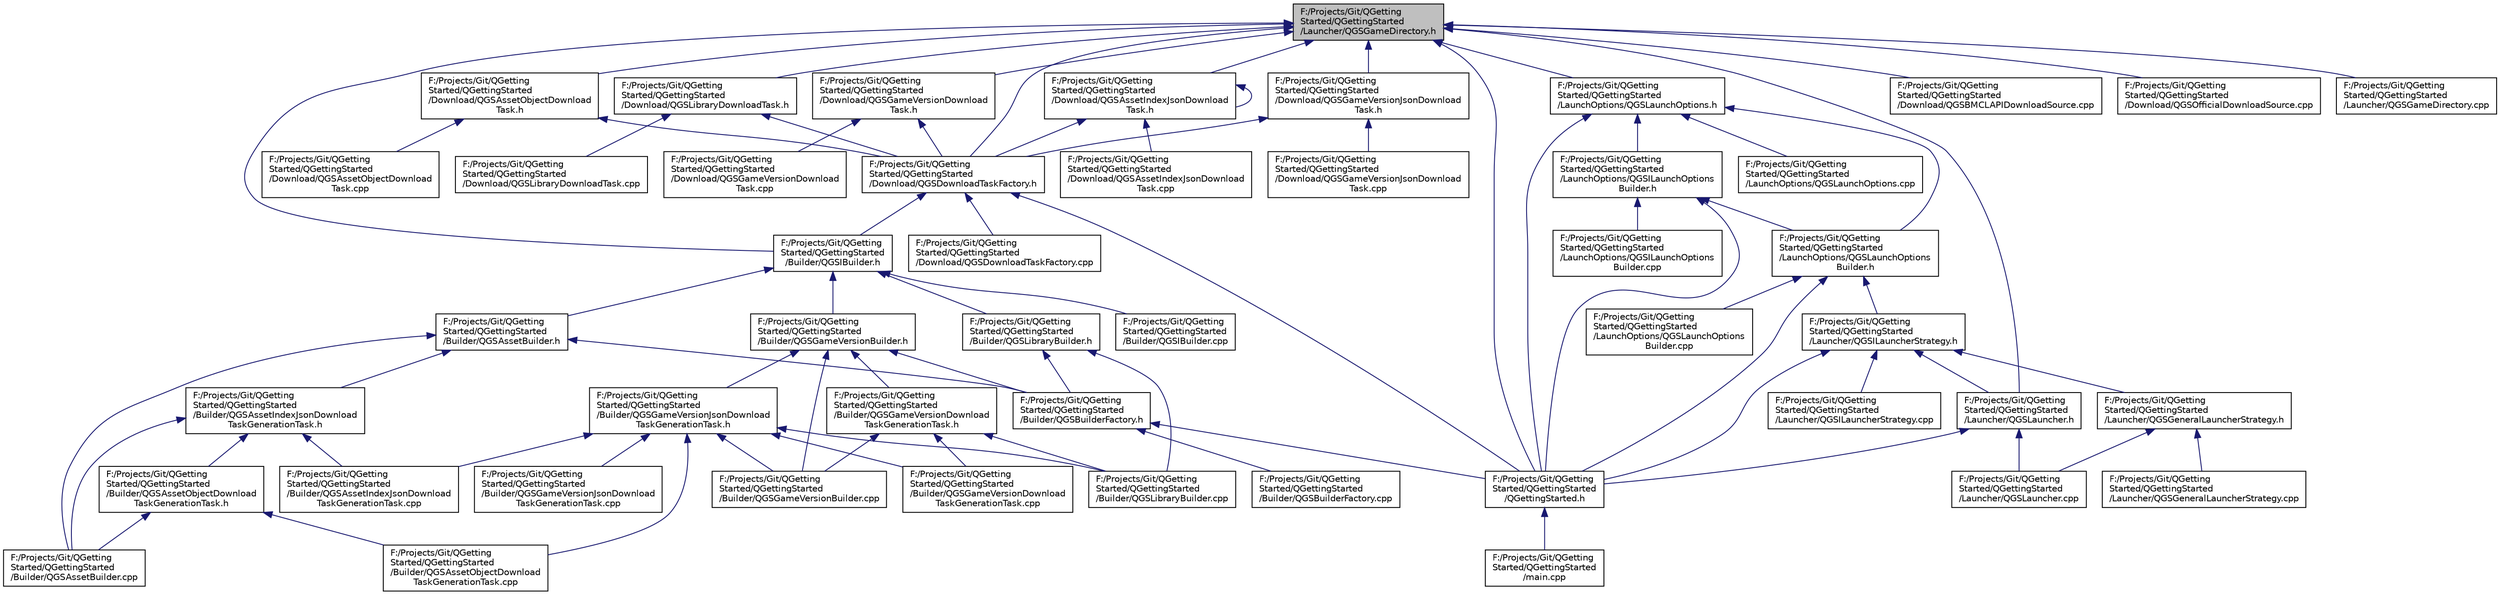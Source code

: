 digraph "F:/Projects/Git/QGettingStarted/QGettingStarted/Launcher/QGSGameDirectory.h"
{
  edge [fontname="Helvetica",fontsize="10",labelfontname="Helvetica",labelfontsize="10"];
  node [fontname="Helvetica",fontsize="10",shape=record];
  Node24 [label="F:/Projects/Git/QGetting\lStarted/QGettingStarted\l/Launcher/QGSGameDirectory.h",height=0.2,width=0.4,color="black", fillcolor="grey75", style="filled", fontcolor="black"];
  Node24 -> Node25 [dir="back",color="midnightblue",fontsize="10",style="solid"];
  Node25 [label="F:/Projects/Git/QGetting\lStarted/QGettingStarted\l/Download/QGSGameVersionJsonDownload\lTask.h",height=0.2,width=0.4,color="black", fillcolor="white", style="filled",URL="$_q_g_s_game_version_json_download_task_8h.html"];
  Node25 -> Node26 [dir="back",color="midnightblue",fontsize="10",style="solid"];
  Node26 [label="F:/Projects/Git/QGetting\lStarted/QGettingStarted\l/Download/QGSDownloadTaskFactory.h",height=0.2,width=0.4,color="black", fillcolor="white", style="filled",URL="$_q_g_s_download_task_factory_8h.html"];
  Node26 -> Node27 [dir="back",color="midnightblue",fontsize="10",style="solid"];
  Node27 [label="F:/Projects/Git/QGetting\lStarted/QGettingStarted\l/Builder/QGSIBuilder.h",height=0.2,width=0.4,color="black", fillcolor="white", style="filled",URL="$_q_g_s_i_builder_8h.html"];
  Node27 -> Node28 [dir="back",color="midnightblue",fontsize="10",style="solid"];
  Node28 [label="F:/Projects/Git/QGetting\lStarted/QGettingStarted\l/Builder/QGSAssetBuilder.h",height=0.2,width=0.4,color="black", fillcolor="white", style="filled",URL="$_q_g_s_asset_builder_8h.html"];
  Node28 -> Node29 [dir="back",color="midnightblue",fontsize="10",style="solid"];
  Node29 [label="F:/Projects/Git/QGetting\lStarted/QGettingStarted\l/Builder/QGSAssetBuilder.cpp",height=0.2,width=0.4,color="black", fillcolor="white", style="filled",URL="$_q_g_s_asset_builder_8cpp.html"];
  Node28 -> Node30 [dir="back",color="midnightblue",fontsize="10",style="solid"];
  Node30 [label="F:/Projects/Git/QGetting\lStarted/QGettingStarted\l/Builder/QGSAssetIndexJsonDownload\lTaskGenerationTask.h",height=0.2,width=0.4,color="black", fillcolor="white", style="filled",URL="$_q_g_s_asset_index_json_download_task_generation_task_8h.html"];
  Node30 -> Node29 [dir="back",color="midnightblue",fontsize="10",style="solid"];
  Node30 -> Node31 [dir="back",color="midnightblue",fontsize="10",style="solid"];
  Node31 [label="F:/Projects/Git/QGetting\lStarted/QGettingStarted\l/Builder/QGSAssetObjectDownload\lTaskGenerationTask.h",height=0.2,width=0.4,color="black", fillcolor="white", style="filled",URL="$_q_g_s_asset_object_download_task_generation_task_8h.html"];
  Node31 -> Node29 [dir="back",color="midnightblue",fontsize="10",style="solid"];
  Node31 -> Node32 [dir="back",color="midnightblue",fontsize="10",style="solid"];
  Node32 [label="F:/Projects/Git/QGetting\lStarted/QGettingStarted\l/Builder/QGSAssetObjectDownload\lTaskGenerationTask.cpp",height=0.2,width=0.4,color="black", fillcolor="white", style="filled",URL="$_q_g_s_asset_object_download_task_generation_task_8cpp.html"];
  Node30 -> Node33 [dir="back",color="midnightblue",fontsize="10",style="solid"];
  Node33 [label="F:/Projects/Git/QGetting\lStarted/QGettingStarted\l/Builder/QGSAssetIndexJsonDownload\lTaskGenerationTask.cpp",height=0.2,width=0.4,color="black", fillcolor="white", style="filled",URL="$_q_g_s_asset_index_json_download_task_generation_task_8cpp.html"];
  Node28 -> Node34 [dir="back",color="midnightblue",fontsize="10",style="solid"];
  Node34 [label="F:/Projects/Git/QGetting\lStarted/QGettingStarted\l/Builder/QGSBuilderFactory.h",height=0.2,width=0.4,color="black", fillcolor="white", style="filled",URL="$_q_g_s_builder_factory_8h.html"];
  Node34 -> Node35 [dir="back",color="midnightblue",fontsize="10",style="solid"];
  Node35 [label="F:/Projects/Git/QGetting\lStarted/QGettingStarted\l/Builder/QGSBuilderFactory.cpp",height=0.2,width=0.4,color="black", fillcolor="white", style="filled",URL="$_q_g_s_builder_factory_8cpp.html"];
  Node34 -> Node36 [dir="back",color="midnightblue",fontsize="10",style="solid"];
  Node36 [label="F:/Projects/Git/QGetting\lStarted/QGettingStarted\l/QGettingStarted.h",height=0.2,width=0.4,color="black", fillcolor="white", style="filled",URL="$_q_getting_started_8h.html"];
  Node36 -> Node37 [dir="back",color="midnightblue",fontsize="10",style="solid"];
  Node37 [label="F:/Projects/Git/QGetting\lStarted/QGettingStarted\l/main.cpp",height=0.2,width=0.4,color="black", fillcolor="white", style="filled",URL="$main_8cpp.html"];
  Node27 -> Node38 [dir="back",color="midnightblue",fontsize="10",style="solid"];
  Node38 [label="F:/Projects/Git/QGetting\lStarted/QGettingStarted\l/Builder/QGSGameVersionBuilder.h",height=0.2,width=0.4,color="black", fillcolor="white", style="filled",URL="$_q_g_s_game_version_builder_8h.html"];
  Node38 -> Node39 [dir="back",color="midnightblue",fontsize="10",style="solid"];
  Node39 [label="F:/Projects/Git/QGetting\lStarted/QGettingStarted\l/Builder/QGSGameVersionJsonDownload\lTaskGenerationTask.h",height=0.2,width=0.4,color="black", fillcolor="white", style="filled",URL="$_q_g_s_game_version_json_download_task_generation_task_8h.html"];
  Node39 -> Node33 [dir="back",color="midnightblue",fontsize="10",style="solid"];
  Node39 -> Node32 [dir="back",color="midnightblue",fontsize="10",style="solid"];
  Node39 -> Node40 [dir="back",color="midnightblue",fontsize="10",style="solid"];
  Node40 [label="F:/Projects/Git/QGetting\lStarted/QGettingStarted\l/Builder/QGSGameVersionBuilder.cpp",height=0.2,width=0.4,color="black", fillcolor="white", style="filled",URL="$_q_g_s_game_version_builder_8cpp.html"];
  Node39 -> Node41 [dir="back",color="midnightblue",fontsize="10",style="solid"];
  Node41 [label="F:/Projects/Git/QGetting\lStarted/QGettingStarted\l/Builder/QGSGameVersionDownload\lTaskGenerationTask.cpp",height=0.2,width=0.4,color="black", fillcolor="white", style="filled",URL="$_q_g_s_game_version_download_task_generation_task_8cpp.html"];
  Node39 -> Node42 [dir="back",color="midnightblue",fontsize="10",style="solid"];
  Node42 [label="F:/Projects/Git/QGetting\lStarted/QGettingStarted\l/Builder/QGSGameVersionJsonDownload\lTaskGenerationTask.cpp",height=0.2,width=0.4,color="black", fillcolor="white", style="filled",URL="$_q_g_s_game_version_json_download_task_generation_task_8cpp.html"];
  Node39 -> Node43 [dir="back",color="midnightblue",fontsize="10",style="solid"];
  Node43 [label="F:/Projects/Git/QGetting\lStarted/QGettingStarted\l/Builder/QGSLibraryBuilder.cpp",height=0.2,width=0.4,color="black", fillcolor="white", style="filled",URL="$_q_g_s_library_builder_8cpp.html"];
  Node38 -> Node34 [dir="back",color="midnightblue",fontsize="10",style="solid"];
  Node38 -> Node40 [dir="back",color="midnightblue",fontsize="10",style="solid"];
  Node38 -> Node44 [dir="back",color="midnightblue",fontsize="10",style="solid"];
  Node44 [label="F:/Projects/Git/QGetting\lStarted/QGettingStarted\l/Builder/QGSGameVersionDownload\lTaskGenerationTask.h",height=0.2,width=0.4,color="black", fillcolor="white", style="filled",URL="$_q_g_s_game_version_download_task_generation_task_8h.html"];
  Node44 -> Node40 [dir="back",color="midnightblue",fontsize="10",style="solid"];
  Node44 -> Node41 [dir="back",color="midnightblue",fontsize="10",style="solid"];
  Node44 -> Node43 [dir="back",color="midnightblue",fontsize="10",style="solid"];
  Node27 -> Node45 [dir="back",color="midnightblue",fontsize="10",style="solid"];
  Node45 [label="F:/Projects/Git/QGetting\lStarted/QGettingStarted\l/Builder/QGSLibraryBuilder.h",height=0.2,width=0.4,color="black", fillcolor="white", style="filled",URL="$_q_g_s_library_builder_8h.html"];
  Node45 -> Node34 [dir="back",color="midnightblue",fontsize="10",style="solid"];
  Node45 -> Node43 [dir="back",color="midnightblue",fontsize="10",style="solid"];
  Node27 -> Node46 [dir="back",color="midnightblue",fontsize="10",style="solid"];
  Node46 [label="F:/Projects/Git/QGetting\lStarted/QGettingStarted\l/Builder/QGSIBuilder.cpp",height=0.2,width=0.4,color="black", fillcolor="white", style="filled",URL="$_q_g_s_i_builder_8cpp.html"];
  Node26 -> Node47 [dir="back",color="midnightblue",fontsize="10",style="solid"];
  Node47 [label="F:/Projects/Git/QGetting\lStarted/QGettingStarted\l/Download/QGSDownloadTaskFactory.cpp",height=0.2,width=0.4,color="black", fillcolor="white", style="filled",URL="$_q_g_s_download_task_factory_8cpp.html"];
  Node26 -> Node36 [dir="back",color="midnightblue",fontsize="10",style="solid"];
  Node25 -> Node48 [dir="back",color="midnightblue",fontsize="10",style="solid"];
  Node48 [label="F:/Projects/Git/QGetting\lStarted/QGettingStarted\l/Download/QGSGameVersionJsonDownload\lTask.cpp",height=0.2,width=0.4,color="black", fillcolor="white", style="filled",URL="$_q_g_s_game_version_json_download_task_8cpp.html"];
  Node24 -> Node49 [dir="back",color="midnightblue",fontsize="10",style="solid"];
  Node49 [label="F:/Projects/Git/QGetting\lStarted/QGettingStarted\l/Download/QGSAssetObjectDownload\lTask.h",height=0.2,width=0.4,color="black", fillcolor="white", style="filled",URL="$_q_g_s_asset_object_download_task_8h.html"];
  Node49 -> Node26 [dir="back",color="midnightblue",fontsize="10",style="solid"];
  Node49 -> Node50 [dir="back",color="midnightblue",fontsize="10",style="solid"];
  Node50 [label="F:/Projects/Git/QGetting\lStarted/QGettingStarted\l/Download/QGSAssetObjectDownload\lTask.cpp",height=0.2,width=0.4,color="black", fillcolor="white", style="filled",URL="$_q_g_s_asset_object_download_task_8cpp.html"];
  Node24 -> Node51 [dir="back",color="midnightblue",fontsize="10",style="solid"];
  Node51 [label="F:/Projects/Git/QGetting\lStarted/QGettingStarted\l/Download/QGSLibraryDownloadTask.h",height=0.2,width=0.4,color="black", fillcolor="white", style="filled",URL="$_q_g_s_library_download_task_8h.html"];
  Node51 -> Node26 [dir="back",color="midnightblue",fontsize="10",style="solid"];
  Node51 -> Node52 [dir="back",color="midnightblue",fontsize="10",style="solid"];
  Node52 [label="F:/Projects/Git/QGetting\lStarted/QGettingStarted\l/Download/QGSLibraryDownloadTask.cpp",height=0.2,width=0.4,color="black", fillcolor="white", style="filled",URL="$_q_g_s_library_download_task_8cpp.html"];
  Node24 -> Node53 [dir="back",color="midnightblue",fontsize="10",style="solid"];
  Node53 [label="F:/Projects/Git/QGetting\lStarted/QGettingStarted\l/Download/QGSGameVersionDownload\lTask.h",height=0.2,width=0.4,color="black", fillcolor="white", style="filled",URL="$_q_g_s_game_version_download_task_8h.html"];
  Node53 -> Node26 [dir="back",color="midnightblue",fontsize="10",style="solid"];
  Node53 -> Node54 [dir="back",color="midnightblue",fontsize="10",style="solid"];
  Node54 [label="F:/Projects/Git/QGetting\lStarted/QGettingStarted\l/Download/QGSGameVersionDownload\lTask.cpp",height=0.2,width=0.4,color="black", fillcolor="white", style="filled",URL="$_q_g_s_game_version_download_task_8cpp.html"];
  Node24 -> Node55 [dir="back",color="midnightblue",fontsize="10",style="solid"];
  Node55 [label="F:/Projects/Git/QGetting\lStarted/QGettingStarted\l/Download/QGSAssetIndexJsonDownload\lTask.h",height=0.2,width=0.4,color="black", fillcolor="white", style="filled",URL="$_q_g_s_asset_index_json_download_task_8h.html"];
  Node55 -> Node26 [dir="back",color="midnightblue",fontsize="10",style="solid"];
  Node55 -> Node55 [dir="back",color="midnightblue",fontsize="10",style="solid"];
  Node55 -> Node56 [dir="back",color="midnightblue",fontsize="10",style="solid"];
  Node56 [label="F:/Projects/Git/QGetting\lStarted/QGettingStarted\l/Download/QGSAssetIndexJsonDownload\lTask.cpp",height=0.2,width=0.4,color="black", fillcolor="white", style="filled",URL="$_q_g_s_asset_index_json_download_task_8cpp.html"];
  Node24 -> Node26 [dir="back",color="midnightblue",fontsize="10",style="solid"];
  Node24 -> Node27 [dir="back",color="midnightblue",fontsize="10",style="solid"];
  Node24 -> Node57 [dir="back",color="midnightblue",fontsize="10",style="solid"];
  Node57 [label="F:/Projects/Git/QGetting\lStarted/QGettingStarted\l/Download/QGSBMCLAPIDownloadSource.cpp",height=0.2,width=0.4,color="black", fillcolor="white", style="filled",URL="$_q_g_s_b_m_c_l_a_p_i_download_source_8cpp.html"];
  Node24 -> Node58 [dir="back",color="midnightblue",fontsize="10",style="solid"];
  Node58 [label="F:/Projects/Git/QGetting\lStarted/QGettingStarted\l/Download/QGSOfficialDownloadSource.cpp",height=0.2,width=0.4,color="black", fillcolor="white", style="filled",URL="$_q_g_s_official_download_source_8cpp.html"];
  Node24 -> Node59 [dir="back",color="midnightblue",fontsize="10",style="solid"];
  Node59 [label="F:/Projects/Git/QGetting\lStarted/QGettingStarted\l/Launcher/QGSGameDirectory.cpp",height=0.2,width=0.4,color="black", fillcolor="white", style="filled",URL="$_q_g_s_game_directory_8cpp.html"];
  Node24 -> Node60 [dir="back",color="midnightblue",fontsize="10",style="solid"];
  Node60 [label="F:/Projects/Git/QGetting\lStarted/QGettingStarted\l/LaunchOptions/QGSLaunchOptions.h",height=0.2,width=0.4,color="black", fillcolor="white", style="filled",URL="$_q_g_s_launch_options_8h.html"];
  Node60 -> Node61 [dir="back",color="midnightblue",fontsize="10",style="solid"];
  Node61 [label="F:/Projects/Git/QGetting\lStarted/QGettingStarted\l/LaunchOptions/QGSILaunchOptions\lBuilder.h",height=0.2,width=0.4,color="black", fillcolor="white", style="filled",URL="$_q_g_s_i_launch_options_builder_8h.html"];
  Node61 -> Node62 [dir="back",color="midnightblue",fontsize="10",style="solid"];
  Node62 [label="F:/Projects/Git/QGetting\lStarted/QGettingStarted\l/LaunchOptions/QGSLaunchOptions\lBuilder.h",height=0.2,width=0.4,color="black", fillcolor="white", style="filled",URL="$_q_g_s_launch_options_builder_8h.html"];
  Node62 -> Node63 [dir="back",color="midnightblue",fontsize="10",style="solid"];
  Node63 [label="F:/Projects/Git/QGetting\lStarted/QGettingStarted\l/Launcher/QGSILauncherStrategy.h",height=0.2,width=0.4,color="black", fillcolor="white", style="filled",URL="$_q_g_s_i_launcher_strategy_8h.html"];
  Node63 -> Node64 [dir="back",color="midnightblue",fontsize="10",style="solid"];
  Node64 [label="F:/Projects/Git/QGetting\lStarted/QGettingStarted\l/Launcher/QGSGeneralLauncherStrategy.h",height=0.2,width=0.4,color="black", fillcolor="white", style="filled",URL="$_q_g_s_general_launcher_strategy_8h.html"];
  Node64 -> Node65 [dir="back",color="midnightblue",fontsize="10",style="solid"];
  Node65 [label="F:/Projects/Git/QGetting\lStarted/QGettingStarted\l/Launcher/QGSGeneralLauncherStrategy.cpp",height=0.2,width=0.4,color="black", fillcolor="white", style="filled",URL="$_q_g_s_general_launcher_strategy_8cpp.html"];
  Node64 -> Node66 [dir="back",color="midnightblue",fontsize="10",style="solid"];
  Node66 [label="F:/Projects/Git/QGetting\lStarted/QGettingStarted\l/Launcher/QGSLauncher.cpp",height=0.2,width=0.4,color="black", fillcolor="white", style="filled",URL="$_q_g_s_launcher_8cpp.html"];
  Node63 -> Node67 [dir="back",color="midnightblue",fontsize="10",style="solid"];
  Node67 [label="F:/Projects/Git/QGetting\lStarted/QGettingStarted\l/Launcher/QGSILauncherStrategy.cpp",height=0.2,width=0.4,color="black", fillcolor="white", style="filled",URL="$_q_g_s_i_launcher_strategy_8cpp.html"];
  Node63 -> Node68 [dir="back",color="midnightblue",fontsize="10",style="solid"];
  Node68 [label="F:/Projects/Git/QGetting\lStarted/QGettingStarted\l/Launcher/QGSLauncher.h",height=0.2,width=0.4,color="black", fillcolor="white", style="filled",URL="$_q_g_s_launcher_8h.html"];
  Node68 -> Node66 [dir="back",color="midnightblue",fontsize="10",style="solid"];
  Node68 -> Node36 [dir="back",color="midnightblue",fontsize="10",style="solid"];
  Node63 -> Node36 [dir="back",color="midnightblue",fontsize="10",style="solid"];
  Node62 -> Node69 [dir="back",color="midnightblue",fontsize="10",style="solid"];
  Node69 [label="F:/Projects/Git/QGetting\lStarted/QGettingStarted\l/LaunchOptions/QGSLaunchOptions\lBuilder.cpp",height=0.2,width=0.4,color="black", fillcolor="white", style="filled",URL="$_q_g_s_launch_options_builder_8cpp.html"];
  Node62 -> Node36 [dir="back",color="midnightblue",fontsize="10",style="solid"];
  Node61 -> Node70 [dir="back",color="midnightblue",fontsize="10",style="solid"];
  Node70 [label="F:/Projects/Git/QGetting\lStarted/QGettingStarted\l/LaunchOptions/QGSILaunchOptions\lBuilder.cpp",height=0.2,width=0.4,color="black", fillcolor="white", style="filled",URL="$_q_g_s_i_launch_options_builder_8cpp.html"];
  Node61 -> Node36 [dir="back",color="midnightblue",fontsize="10",style="solid"];
  Node60 -> Node62 [dir="back",color="midnightblue",fontsize="10",style="solid"];
  Node60 -> Node71 [dir="back",color="midnightblue",fontsize="10",style="solid"];
  Node71 [label="F:/Projects/Git/QGetting\lStarted/QGettingStarted\l/LaunchOptions/QGSLaunchOptions.cpp",height=0.2,width=0.4,color="black", fillcolor="white", style="filled",URL="$_q_g_s_launch_options_8cpp.html"];
  Node60 -> Node36 [dir="back",color="midnightblue",fontsize="10",style="solid"];
  Node24 -> Node68 [dir="back",color="midnightblue",fontsize="10",style="solid"];
  Node24 -> Node36 [dir="back",color="midnightblue",fontsize="10",style="solid"];
}
